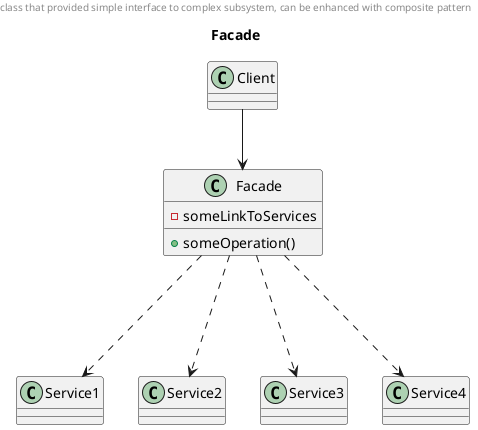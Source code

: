 @startuml
title Facade
header class that provided simple interface to complex subsystem, can be enhanced with composite pattern

class Facade{
- someLinkToServices
+ someOperation()
}

Client --> Facade
Facade ...> Service1
Facade ...> Service2
Facade ...> Service3
Facade ...> Service4


@enduml
